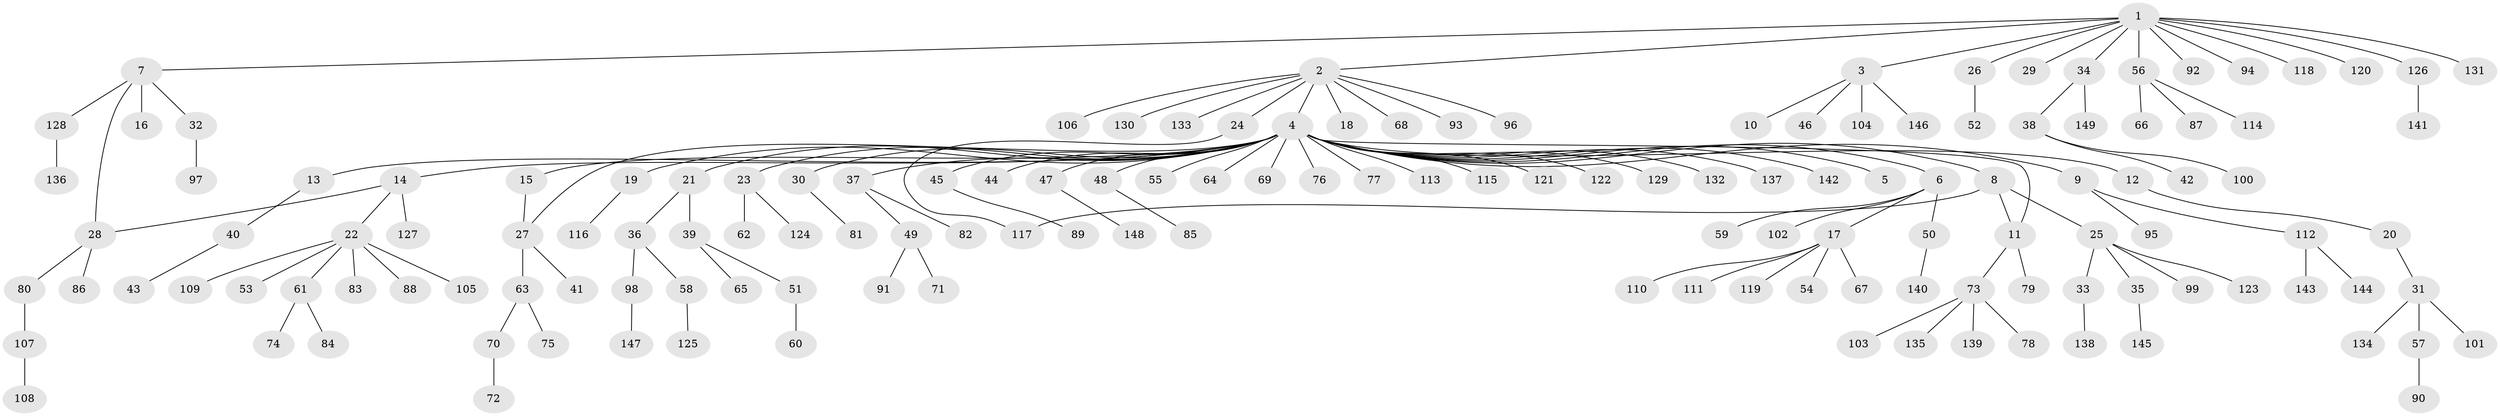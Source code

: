 // Generated by graph-tools (version 1.1) at 2025/14/03/09/25 04:14:24]
// undirected, 149 vertices, 152 edges
graph export_dot {
graph [start="1"]
  node [color=gray90,style=filled];
  1;
  2;
  3;
  4;
  5;
  6;
  7;
  8;
  9;
  10;
  11;
  12;
  13;
  14;
  15;
  16;
  17;
  18;
  19;
  20;
  21;
  22;
  23;
  24;
  25;
  26;
  27;
  28;
  29;
  30;
  31;
  32;
  33;
  34;
  35;
  36;
  37;
  38;
  39;
  40;
  41;
  42;
  43;
  44;
  45;
  46;
  47;
  48;
  49;
  50;
  51;
  52;
  53;
  54;
  55;
  56;
  57;
  58;
  59;
  60;
  61;
  62;
  63;
  64;
  65;
  66;
  67;
  68;
  69;
  70;
  71;
  72;
  73;
  74;
  75;
  76;
  77;
  78;
  79;
  80;
  81;
  82;
  83;
  84;
  85;
  86;
  87;
  88;
  89;
  90;
  91;
  92;
  93;
  94;
  95;
  96;
  97;
  98;
  99;
  100;
  101;
  102;
  103;
  104;
  105;
  106;
  107;
  108;
  109;
  110;
  111;
  112;
  113;
  114;
  115;
  116;
  117;
  118;
  119;
  120;
  121;
  122;
  123;
  124;
  125;
  126;
  127;
  128;
  129;
  130;
  131;
  132;
  133;
  134;
  135;
  136;
  137;
  138;
  139;
  140;
  141;
  142;
  143;
  144;
  145;
  146;
  147;
  148;
  149;
  1 -- 2;
  1 -- 3;
  1 -- 7;
  1 -- 26;
  1 -- 29;
  1 -- 34;
  1 -- 56;
  1 -- 92;
  1 -- 94;
  1 -- 118;
  1 -- 120;
  1 -- 126;
  1 -- 131;
  2 -- 4;
  2 -- 18;
  2 -- 24;
  2 -- 68;
  2 -- 93;
  2 -- 96;
  2 -- 106;
  2 -- 130;
  2 -- 133;
  3 -- 10;
  3 -- 46;
  3 -- 104;
  3 -- 146;
  4 -- 5;
  4 -- 6;
  4 -- 8;
  4 -- 9;
  4 -- 11;
  4 -- 12;
  4 -- 13;
  4 -- 14;
  4 -- 15;
  4 -- 19;
  4 -- 21;
  4 -- 23;
  4 -- 27;
  4 -- 30;
  4 -- 37;
  4 -- 44;
  4 -- 45;
  4 -- 47;
  4 -- 48;
  4 -- 55;
  4 -- 64;
  4 -- 69;
  4 -- 76;
  4 -- 77;
  4 -- 113;
  4 -- 115;
  4 -- 121;
  4 -- 122;
  4 -- 129;
  4 -- 132;
  4 -- 137;
  4 -- 142;
  6 -- 17;
  6 -- 50;
  6 -- 59;
  6 -- 102;
  7 -- 16;
  7 -- 28;
  7 -- 32;
  7 -- 128;
  8 -- 11;
  8 -- 25;
  8 -- 117;
  9 -- 95;
  9 -- 112;
  11 -- 73;
  11 -- 79;
  12 -- 20;
  13 -- 40;
  14 -- 22;
  14 -- 28;
  14 -- 127;
  15 -- 27;
  17 -- 54;
  17 -- 67;
  17 -- 110;
  17 -- 111;
  17 -- 119;
  19 -- 116;
  20 -- 31;
  21 -- 36;
  21 -- 39;
  22 -- 53;
  22 -- 61;
  22 -- 83;
  22 -- 88;
  22 -- 105;
  22 -- 109;
  23 -- 62;
  23 -- 124;
  24 -- 117;
  25 -- 33;
  25 -- 35;
  25 -- 99;
  25 -- 123;
  26 -- 52;
  27 -- 41;
  27 -- 63;
  28 -- 80;
  28 -- 86;
  30 -- 81;
  31 -- 57;
  31 -- 101;
  31 -- 134;
  32 -- 97;
  33 -- 138;
  34 -- 38;
  34 -- 149;
  35 -- 145;
  36 -- 58;
  36 -- 98;
  37 -- 49;
  37 -- 82;
  38 -- 42;
  38 -- 100;
  39 -- 51;
  39 -- 65;
  40 -- 43;
  45 -- 89;
  47 -- 148;
  48 -- 85;
  49 -- 71;
  49 -- 91;
  50 -- 140;
  51 -- 60;
  56 -- 66;
  56 -- 87;
  56 -- 114;
  57 -- 90;
  58 -- 125;
  61 -- 74;
  61 -- 84;
  63 -- 70;
  63 -- 75;
  70 -- 72;
  73 -- 78;
  73 -- 103;
  73 -- 135;
  73 -- 139;
  80 -- 107;
  98 -- 147;
  107 -- 108;
  112 -- 143;
  112 -- 144;
  126 -- 141;
  128 -- 136;
}
